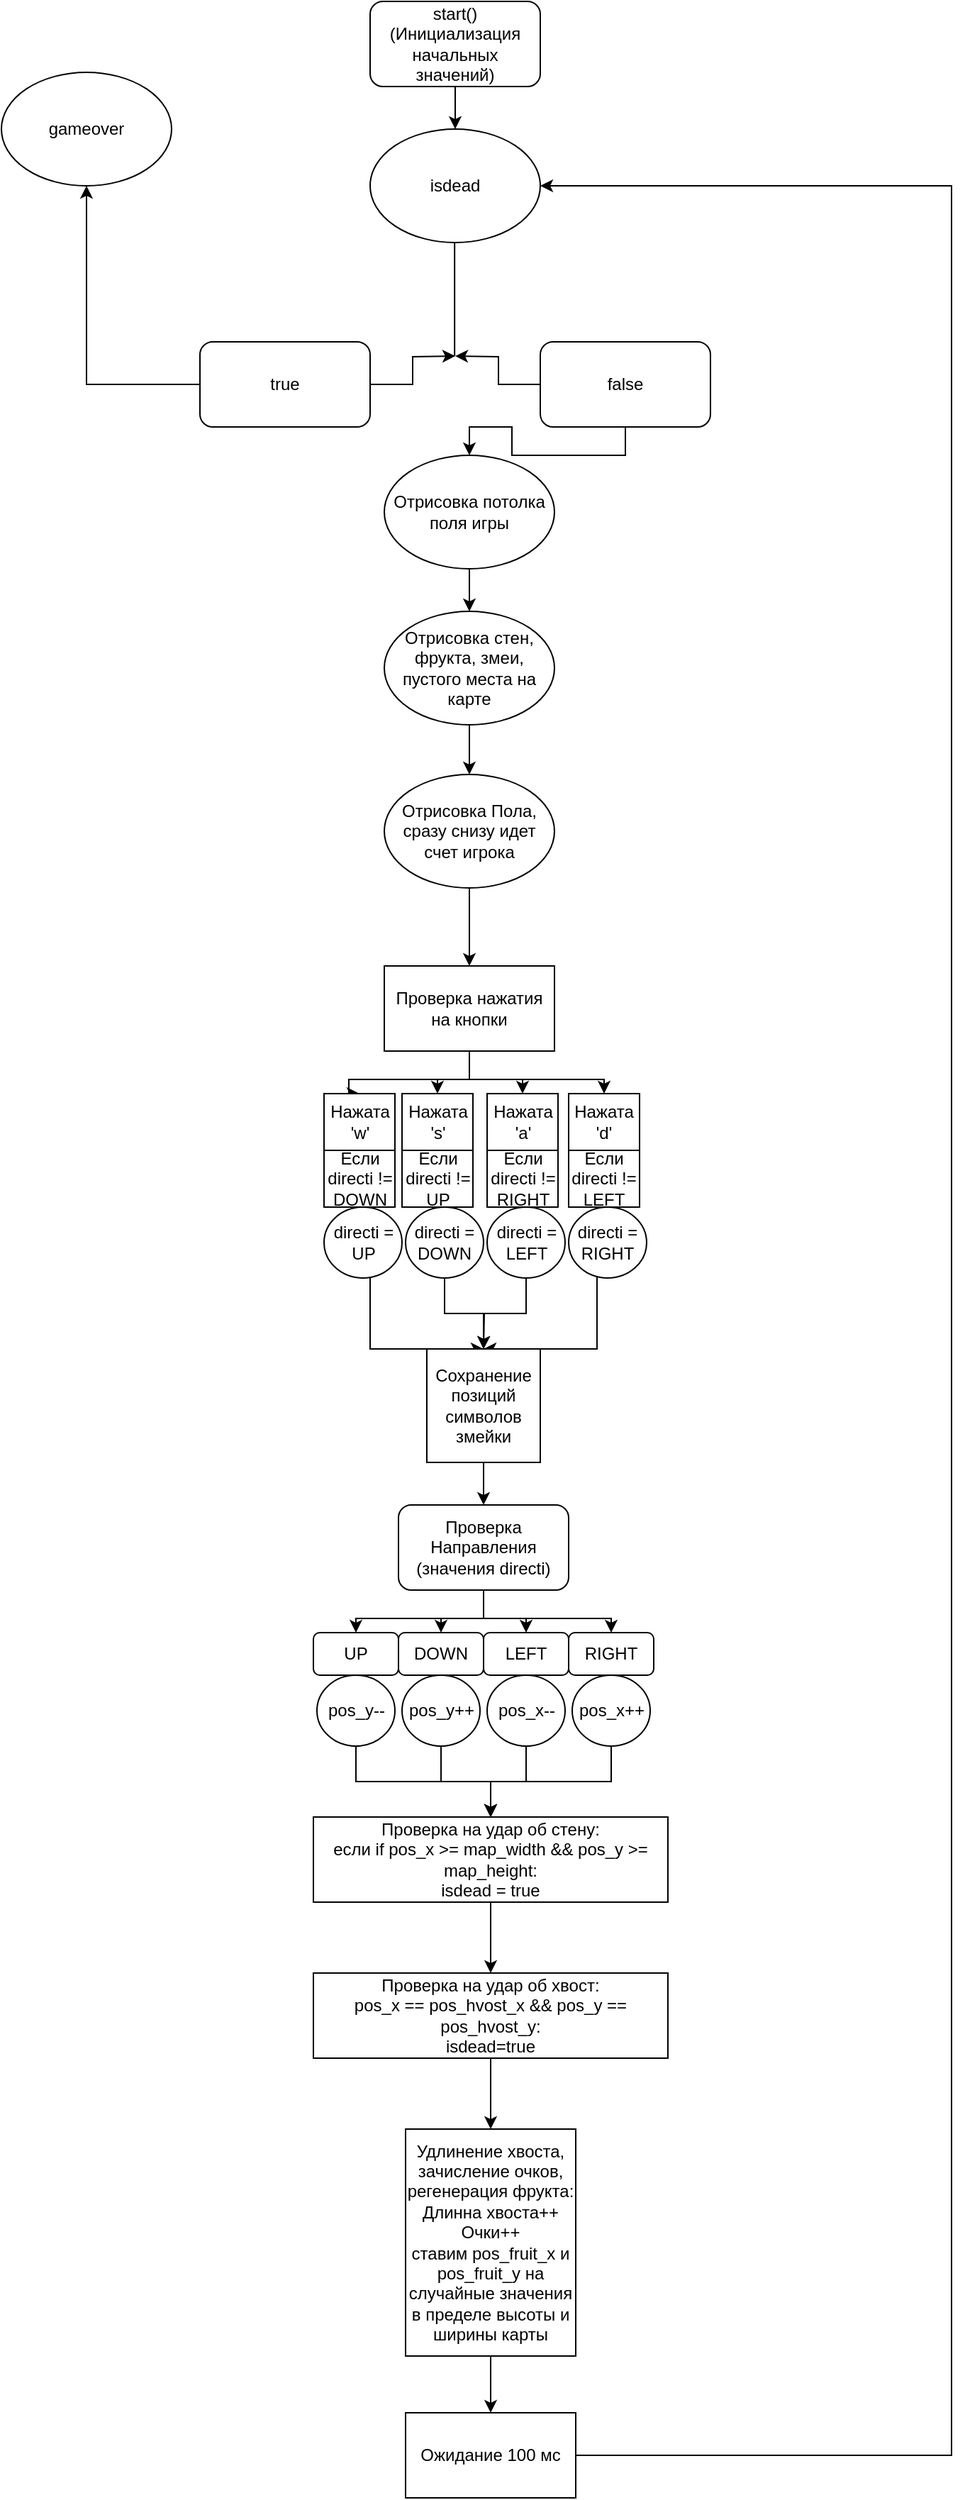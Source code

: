 <mxfile version="21.6.1" type="device">
  <diagram name="Страница 1" id="sF2ZgQs1stue9tPpfbxQ">
    <mxGraphModel dx="1366" dy="758" grid="1" gridSize="10" guides="1" tooltips="1" connect="1" arrows="1" fold="1" page="1" pageScale="1" pageWidth="827" pageHeight="1169" math="0" shadow="0">
      <root>
        <mxCell id="0" />
        <mxCell id="1" parent="0" />
        <mxCell id="O4ZKfwxDW_srMLXPxeQh-4" value="" style="edgeStyle=orthogonalEdgeStyle;rounded=0;orthogonalLoop=1;jettySize=auto;html=1;" parent="1" source="O4ZKfwxDW_srMLXPxeQh-1" edge="1">
          <mxGeometry relative="1" as="geometry">
            <mxPoint x="380" y="90" as="targetPoint" />
          </mxGeometry>
        </mxCell>
        <mxCell id="O4ZKfwxDW_srMLXPxeQh-1" value="start() (Инициализация начальных значений)" style="rounded=1;whiteSpace=wrap;html=1;" parent="1" vertex="1">
          <mxGeometry x="320" width="120" height="60" as="geometry" />
        </mxCell>
        <mxCell id="O4ZKfwxDW_srMLXPxeQh-2" value="isdead" style="ellipse;whiteSpace=wrap;html=1;" parent="1" vertex="1">
          <mxGeometry x="320" y="90" width="120" height="80" as="geometry" />
        </mxCell>
        <mxCell id="FYzDPSyMdwEYgg0RtYAG-1" value="" style="endArrow=none;html=1;rounded=0;" edge="1" parent="1">
          <mxGeometry width="50" height="50" relative="1" as="geometry">
            <mxPoint x="379.58" y="250" as="sourcePoint" />
            <mxPoint x="379.58" y="170" as="targetPoint" />
            <Array as="points">
              <mxPoint x="379.58" y="220" />
            </Array>
          </mxGeometry>
        </mxCell>
        <mxCell id="FYzDPSyMdwEYgg0RtYAG-4" style="edgeStyle=orthogonalEdgeStyle;rounded=0;orthogonalLoop=1;jettySize=auto;html=1;exitX=0;exitY=0.5;exitDx=0;exitDy=0;" edge="1" parent="1" source="FYzDPSyMdwEYgg0RtYAG-2">
          <mxGeometry relative="1" as="geometry">
            <mxPoint x="380" y="250" as="targetPoint" />
          </mxGeometry>
        </mxCell>
        <mxCell id="FYzDPSyMdwEYgg0RtYAG-33" style="edgeStyle=orthogonalEdgeStyle;rounded=0;orthogonalLoop=1;jettySize=auto;html=1;entryX=0.5;entryY=0;entryDx=0;entryDy=0;" edge="1" parent="1" source="FYzDPSyMdwEYgg0RtYAG-2" target="FYzDPSyMdwEYgg0RtYAG-32">
          <mxGeometry relative="1" as="geometry" />
        </mxCell>
        <mxCell id="FYzDPSyMdwEYgg0RtYAG-2" value="false" style="rounded=1;whiteSpace=wrap;html=1;" vertex="1" parent="1">
          <mxGeometry x="440" y="240" width="120" height="60" as="geometry" />
        </mxCell>
        <mxCell id="FYzDPSyMdwEYgg0RtYAG-5" style="edgeStyle=orthogonalEdgeStyle;rounded=0;orthogonalLoop=1;jettySize=auto;html=1;" edge="1" parent="1" source="FYzDPSyMdwEYgg0RtYAG-3">
          <mxGeometry relative="1" as="geometry">
            <mxPoint x="380" y="250" as="targetPoint" />
          </mxGeometry>
        </mxCell>
        <mxCell id="FYzDPSyMdwEYgg0RtYAG-7" style="edgeStyle=orthogonalEdgeStyle;rounded=0;orthogonalLoop=1;jettySize=auto;html=1;" edge="1" parent="1" source="FYzDPSyMdwEYgg0RtYAG-3" target="FYzDPSyMdwEYgg0RtYAG-6">
          <mxGeometry relative="1" as="geometry" />
        </mxCell>
        <mxCell id="FYzDPSyMdwEYgg0RtYAG-3" value="true" style="rounded=1;whiteSpace=wrap;html=1;" vertex="1" parent="1">
          <mxGeometry x="200" y="240" width="120" height="60" as="geometry" />
        </mxCell>
        <mxCell id="FYzDPSyMdwEYgg0RtYAG-6" value="gameover" style="ellipse;whiteSpace=wrap;html=1;" vertex="1" parent="1">
          <mxGeometry x="60" y="50" width="120" height="80" as="geometry" />
        </mxCell>
        <mxCell id="FYzDPSyMdwEYgg0RtYAG-17" style="edgeStyle=orthogonalEdgeStyle;rounded=0;orthogonalLoop=1;jettySize=auto;html=1;entryX=0.5;entryY=0;entryDx=0;entryDy=0;" edge="1" parent="1" source="FYzDPSyMdwEYgg0RtYAG-11" target="FYzDPSyMdwEYgg0RtYAG-13">
          <mxGeometry relative="1" as="geometry">
            <Array as="points">
              <mxPoint x="400" y="1140" />
              <mxPoint x="310" y="1140" />
            </Array>
          </mxGeometry>
        </mxCell>
        <mxCell id="FYzDPSyMdwEYgg0RtYAG-18" style="edgeStyle=orthogonalEdgeStyle;rounded=0;orthogonalLoop=1;jettySize=auto;html=1;entryX=0.5;entryY=0;entryDx=0;entryDy=0;" edge="1" parent="1" source="FYzDPSyMdwEYgg0RtYAG-11" target="FYzDPSyMdwEYgg0RtYAG-14">
          <mxGeometry relative="1" as="geometry" />
        </mxCell>
        <mxCell id="FYzDPSyMdwEYgg0RtYAG-19" style="edgeStyle=orthogonalEdgeStyle;rounded=0;orthogonalLoop=1;jettySize=auto;html=1;entryX=0.5;entryY=0;entryDx=0;entryDy=0;" edge="1" parent="1" source="FYzDPSyMdwEYgg0RtYAG-11" target="FYzDPSyMdwEYgg0RtYAG-15">
          <mxGeometry relative="1" as="geometry" />
        </mxCell>
        <mxCell id="FYzDPSyMdwEYgg0RtYAG-20" style="edgeStyle=orthogonalEdgeStyle;rounded=0;orthogonalLoop=1;jettySize=auto;html=1;entryX=0.5;entryY=0;entryDx=0;entryDy=0;" edge="1" parent="1" source="FYzDPSyMdwEYgg0RtYAG-11" target="FYzDPSyMdwEYgg0RtYAG-16">
          <mxGeometry relative="1" as="geometry">
            <Array as="points">
              <mxPoint x="400" y="1140" />
              <mxPoint x="490" y="1140" />
            </Array>
          </mxGeometry>
        </mxCell>
        <mxCell id="FYzDPSyMdwEYgg0RtYAG-11" value="Проверка Направления (значения directi)" style="rounded=1;whiteSpace=wrap;html=1;" vertex="1" parent="1">
          <mxGeometry x="340" y="1060" width="120" height="60" as="geometry" />
        </mxCell>
        <mxCell id="FYzDPSyMdwEYgg0RtYAG-13" value="UP" style="rounded=1;whiteSpace=wrap;html=1;" vertex="1" parent="1">
          <mxGeometry x="280" y="1150" width="60" height="30" as="geometry" />
        </mxCell>
        <mxCell id="FYzDPSyMdwEYgg0RtYAG-14" value="DOWN" style="rounded=1;whiteSpace=wrap;html=1;" vertex="1" parent="1">
          <mxGeometry x="340" y="1150" width="60" height="30" as="geometry" />
        </mxCell>
        <mxCell id="FYzDPSyMdwEYgg0RtYAG-15" value="LEFT" style="rounded=1;whiteSpace=wrap;html=1;" vertex="1" parent="1">
          <mxGeometry x="400" y="1150" width="60" height="30" as="geometry" />
        </mxCell>
        <mxCell id="FYzDPSyMdwEYgg0RtYAG-16" value="RIGHT" style="rounded=1;whiteSpace=wrap;html=1;" vertex="1" parent="1">
          <mxGeometry x="460" y="1150" width="60" height="30" as="geometry" />
        </mxCell>
        <mxCell id="FYzDPSyMdwEYgg0RtYAG-74" style="edgeStyle=orthogonalEdgeStyle;rounded=0;orthogonalLoop=1;jettySize=auto;html=1;entryX=0.5;entryY=0;entryDx=0;entryDy=0;" edge="1" parent="1" source="FYzDPSyMdwEYgg0RtYAG-21" target="FYzDPSyMdwEYgg0RtYAG-70">
          <mxGeometry relative="1" as="geometry" />
        </mxCell>
        <mxCell id="FYzDPSyMdwEYgg0RtYAG-21" value="pos_x++" style="ellipse;whiteSpace=wrap;html=1;" vertex="1" parent="1">
          <mxGeometry x="462.5" y="1180" width="55" height="50" as="geometry" />
        </mxCell>
        <mxCell id="FYzDPSyMdwEYgg0RtYAG-22" value="" style="ellipse;whiteSpace=wrap;html=1;" vertex="1" parent="1">
          <mxGeometry x="415" y="1200" width="30" height="30" as="geometry" />
        </mxCell>
        <mxCell id="FYzDPSyMdwEYgg0RtYAG-23" value="" style="ellipse;whiteSpace=wrap;html=1;" vertex="1" parent="1">
          <mxGeometry x="355" y="1200" width="30" height="30" as="geometry" />
        </mxCell>
        <mxCell id="FYzDPSyMdwEYgg0RtYAG-24" value="" style="ellipse;whiteSpace=wrap;html=1;" vertex="1" parent="1">
          <mxGeometry x="295" y="1200" width="30" height="30" as="geometry" />
        </mxCell>
        <mxCell id="FYzDPSyMdwEYgg0RtYAG-73" style="edgeStyle=orthogonalEdgeStyle;rounded=0;orthogonalLoop=1;jettySize=auto;html=1;entryX=0.5;entryY=0;entryDx=0;entryDy=0;" edge="1" parent="1" source="FYzDPSyMdwEYgg0RtYAG-25" target="FYzDPSyMdwEYgg0RtYAG-70">
          <mxGeometry relative="1" as="geometry" />
        </mxCell>
        <mxCell id="FYzDPSyMdwEYgg0RtYAG-25" value="pos_x--" style="ellipse;whiteSpace=wrap;html=1;" vertex="1" parent="1">
          <mxGeometry x="402.5" y="1180" width="55" height="50" as="geometry" />
        </mxCell>
        <mxCell id="FYzDPSyMdwEYgg0RtYAG-72" style="edgeStyle=orthogonalEdgeStyle;rounded=0;orthogonalLoop=1;jettySize=auto;html=1;entryX=0.5;entryY=0;entryDx=0;entryDy=0;" edge="1" parent="1" source="FYzDPSyMdwEYgg0RtYAG-26" target="FYzDPSyMdwEYgg0RtYAG-70">
          <mxGeometry relative="1" as="geometry" />
        </mxCell>
        <mxCell id="FYzDPSyMdwEYgg0RtYAG-26" value="pos_y++" style="ellipse;whiteSpace=wrap;html=1;" vertex="1" parent="1">
          <mxGeometry x="342.5" y="1180" width="55" height="50" as="geometry" />
        </mxCell>
        <mxCell id="FYzDPSyMdwEYgg0RtYAG-71" style="edgeStyle=orthogonalEdgeStyle;rounded=0;orthogonalLoop=1;jettySize=auto;html=1;entryX=0.5;entryY=0;entryDx=0;entryDy=0;" edge="1" parent="1" source="FYzDPSyMdwEYgg0RtYAG-27" target="FYzDPSyMdwEYgg0RtYAG-70">
          <mxGeometry relative="1" as="geometry" />
        </mxCell>
        <mxCell id="FYzDPSyMdwEYgg0RtYAG-27" value="pos_y--" style="ellipse;whiteSpace=wrap;html=1;" vertex="1" parent="1">
          <mxGeometry x="282.5" y="1180" width="55" height="50" as="geometry" />
        </mxCell>
        <mxCell id="FYzDPSyMdwEYgg0RtYAG-35" style="edgeStyle=orthogonalEdgeStyle;rounded=0;orthogonalLoop=1;jettySize=auto;html=1;entryX=0.5;entryY=0;entryDx=0;entryDy=0;" edge="1" parent="1" source="FYzDPSyMdwEYgg0RtYAG-32" target="FYzDPSyMdwEYgg0RtYAG-34">
          <mxGeometry relative="1" as="geometry" />
        </mxCell>
        <mxCell id="FYzDPSyMdwEYgg0RtYAG-32" value="Отрисовка потолка поля игры" style="ellipse;whiteSpace=wrap;html=1;" vertex="1" parent="1">
          <mxGeometry x="330" y="320" width="120" height="80" as="geometry" />
        </mxCell>
        <mxCell id="FYzDPSyMdwEYgg0RtYAG-38" style="edgeStyle=orthogonalEdgeStyle;rounded=0;orthogonalLoop=1;jettySize=auto;html=1;entryX=0.5;entryY=0;entryDx=0;entryDy=0;" edge="1" parent="1" source="FYzDPSyMdwEYgg0RtYAG-34" target="FYzDPSyMdwEYgg0RtYAG-37">
          <mxGeometry relative="1" as="geometry" />
        </mxCell>
        <mxCell id="FYzDPSyMdwEYgg0RtYAG-34" value="Отрисовка стен, фрукта, змеи, пустого места на карте" style="ellipse;whiteSpace=wrap;html=1;" vertex="1" parent="1">
          <mxGeometry x="330" y="430" width="120" height="80" as="geometry" />
        </mxCell>
        <mxCell id="FYzDPSyMdwEYgg0RtYAG-42" style="edgeStyle=orthogonalEdgeStyle;rounded=0;orthogonalLoop=1;jettySize=auto;html=1;entryX=0.5;entryY=0;entryDx=0;entryDy=0;" edge="1" parent="1" source="FYzDPSyMdwEYgg0RtYAG-37" target="FYzDPSyMdwEYgg0RtYAG-41">
          <mxGeometry relative="1" as="geometry" />
        </mxCell>
        <mxCell id="FYzDPSyMdwEYgg0RtYAG-37" value="Отрисовка Пола, сразу снизу идет счет игрока" style="ellipse;whiteSpace=wrap;html=1;" vertex="1" parent="1">
          <mxGeometry x="330" y="545" width="120" height="80" as="geometry" />
        </mxCell>
        <mxCell id="FYzDPSyMdwEYgg0RtYAG-48" style="edgeStyle=orthogonalEdgeStyle;rounded=0;orthogonalLoop=1;jettySize=auto;html=1;entryX=0.5;entryY=0;entryDx=0;entryDy=0;" edge="1" parent="1" source="FYzDPSyMdwEYgg0RtYAG-41" target="FYzDPSyMdwEYgg0RtYAG-44">
          <mxGeometry relative="1" as="geometry">
            <Array as="points">
              <mxPoint x="390" y="760" />
              <mxPoint x="305" y="760" />
            </Array>
          </mxGeometry>
        </mxCell>
        <mxCell id="FYzDPSyMdwEYgg0RtYAG-49" style="edgeStyle=orthogonalEdgeStyle;rounded=0;orthogonalLoop=1;jettySize=auto;html=1;entryX=0.5;entryY=0;entryDx=0;entryDy=0;" edge="1" parent="1" source="FYzDPSyMdwEYgg0RtYAG-41" target="FYzDPSyMdwEYgg0RtYAG-45">
          <mxGeometry relative="1" as="geometry" />
        </mxCell>
        <mxCell id="FYzDPSyMdwEYgg0RtYAG-50" style="edgeStyle=orthogonalEdgeStyle;rounded=0;orthogonalLoop=1;jettySize=auto;html=1;entryX=0.5;entryY=0;entryDx=0;entryDy=0;" edge="1" parent="1" source="FYzDPSyMdwEYgg0RtYAG-41" target="FYzDPSyMdwEYgg0RtYAG-46">
          <mxGeometry relative="1" as="geometry" />
        </mxCell>
        <mxCell id="FYzDPSyMdwEYgg0RtYAG-51" style="edgeStyle=orthogonalEdgeStyle;rounded=0;orthogonalLoop=1;jettySize=auto;html=1;entryX=0.5;entryY=0;entryDx=0;entryDy=0;exitX=0.5;exitY=1;exitDx=0;exitDy=0;" edge="1" parent="1" source="FYzDPSyMdwEYgg0RtYAG-41" target="FYzDPSyMdwEYgg0RtYAG-47">
          <mxGeometry relative="1" as="geometry">
            <Array as="points">
              <mxPoint x="390" y="760" />
              <mxPoint x="485" y="760" />
            </Array>
          </mxGeometry>
        </mxCell>
        <mxCell id="FYzDPSyMdwEYgg0RtYAG-41" value="Проверка нажатия на кнопки" style="rounded=0;whiteSpace=wrap;html=1;" vertex="1" parent="1">
          <mxGeometry x="330" y="680" width="120" height="60" as="geometry" />
        </mxCell>
        <mxCell id="FYzDPSyMdwEYgg0RtYAG-44" value="Нажата &#39;w&#39;" style="rounded=0;whiteSpace=wrap;html=1;" vertex="1" parent="1">
          <mxGeometry x="287.5" y="770" width="50" height="40" as="geometry" />
        </mxCell>
        <mxCell id="FYzDPSyMdwEYgg0RtYAG-45" value="Нажата &#39;s&#39;" style="rounded=0;whiteSpace=wrap;html=1;" vertex="1" parent="1">
          <mxGeometry x="342.5" y="770" width="50" height="40" as="geometry" />
        </mxCell>
        <mxCell id="FYzDPSyMdwEYgg0RtYAG-46" value="Нажата &#39;a&#39;" style="rounded=0;whiteSpace=wrap;html=1;" vertex="1" parent="1">
          <mxGeometry x="402.5" y="770" width="50" height="40" as="geometry" />
        </mxCell>
        <mxCell id="FYzDPSyMdwEYgg0RtYAG-47" value="Нажата &#39;d&#39;" style="rounded=0;whiteSpace=wrap;html=1;" vertex="1" parent="1">
          <mxGeometry x="460" y="770" width="50" height="40" as="geometry" />
        </mxCell>
        <mxCell id="FYzDPSyMdwEYgg0RtYAG-64" style="edgeStyle=orthogonalEdgeStyle;rounded=0;orthogonalLoop=1;jettySize=auto;html=1;entryX=0.5;entryY=0;entryDx=0;entryDy=0;" edge="1" parent="1" source="FYzDPSyMdwEYgg0RtYAG-53" target="FYzDPSyMdwEYgg0RtYAG-63">
          <mxGeometry relative="1" as="geometry">
            <Array as="points">
              <mxPoint x="320" y="950" />
            </Array>
          </mxGeometry>
        </mxCell>
        <mxCell id="FYzDPSyMdwEYgg0RtYAG-53" value="directi = UP" style="ellipse;whiteSpace=wrap;html=1;" vertex="1" parent="1">
          <mxGeometry x="287.5" y="850" width="55" height="50" as="geometry" />
        </mxCell>
        <mxCell id="FYzDPSyMdwEYgg0RtYAG-65" style="edgeStyle=orthogonalEdgeStyle;rounded=0;orthogonalLoop=1;jettySize=auto;html=1;" edge="1" parent="1" source="FYzDPSyMdwEYgg0RtYAG-54">
          <mxGeometry relative="1" as="geometry">
            <mxPoint x="400" y="950" as="targetPoint" />
          </mxGeometry>
        </mxCell>
        <mxCell id="FYzDPSyMdwEYgg0RtYAG-54" value="directi = DOWN" style="ellipse;whiteSpace=wrap;html=1;" vertex="1" parent="1">
          <mxGeometry x="345" y="850" width="55" height="50" as="geometry" />
        </mxCell>
        <mxCell id="FYzDPSyMdwEYgg0RtYAG-66" style="edgeStyle=orthogonalEdgeStyle;rounded=0;orthogonalLoop=1;jettySize=auto;html=1;" edge="1" parent="1" source="FYzDPSyMdwEYgg0RtYAG-55">
          <mxGeometry relative="1" as="geometry">
            <mxPoint x="400" y="950" as="targetPoint" />
            <Array as="points">
              <mxPoint x="430" y="925" />
              <mxPoint x="400" y="925" />
            </Array>
          </mxGeometry>
        </mxCell>
        <mxCell id="FYzDPSyMdwEYgg0RtYAG-55" value="directi = LEFT" style="ellipse;whiteSpace=wrap;html=1;" vertex="1" parent="1">
          <mxGeometry x="402.5" y="850" width="55" height="50" as="geometry" />
        </mxCell>
        <mxCell id="FYzDPSyMdwEYgg0RtYAG-67" style="edgeStyle=orthogonalEdgeStyle;rounded=0;orthogonalLoop=1;jettySize=auto;html=1;entryX=0.5;entryY=0;entryDx=0;entryDy=0;" edge="1" parent="1" source="FYzDPSyMdwEYgg0RtYAG-56" target="FYzDPSyMdwEYgg0RtYAG-63">
          <mxGeometry relative="1" as="geometry">
            <Array as="points">
              <mxPoint x="480" y="950" />
            </Array>
          </mxGeometry>
        </mxCell>
        <mxCell id="FYzDPSyMdwEYgg0RtYAG-56" value="directi = RIGHT" style="ellipse;whiteSpace=wrap;html=1;" vertex="1" parent="1">
          <mxGeometry x="460" y="850" width="55" height="50" as="geometry" />
        </mxCell>
        <mxCell id="FYzDPSyMdwEYgg0RtYAG-58" value="Если directi != DOWN" style="rounded=0;whiteSpace=wrap;html=1;" vertex="1" parent="1">
          <mxGeometry x="287.5" y="810" width="50" height="40" as="geometry" />
        </mxCell>
        <mxCell id="FYzDPSyMdwEYgg0RtYAG-60" value="Если directi != UP" style="rounded=0;whiteSpace=wrap;html=1;" vertex="1" parent="1">
          <mxGeometry x="342.5" y="810" width="50" height="40" as="geometry" />
        </mxCell>
        <mxCell id="FYzDPSyMdwEYgg0RtYAG-61" value="Если directi != RIGHT" style="rounded=0;whiteSpace=wrap;html=1;" vertex="1" parent="1">
          <mxGeometry x="402.5" y="810" width="50" height="40" as="geometry" />
        </mxCell>
        <mxCell id="FYzDPSyMdwEYgg0RtYAG-62" value="Если directi != LEFT" style="rounded=0;whiteSpace=wrap;html=1;" vertex="1" parent="1">
          <mxGeometry x="460" y="810" width="50" height="40" as="geometry" />
        </mxCell>
        <mxCell id="FYzDPSyMdwEYgg0RtYAG-68" style="edgeStyle=orthogonalEdgeStyle;rounded=0;orthogonalLoop=1;jettySize=auto;html=1;entryX=0.5;entryY=0;entryDx=0;entryDy=0;" edge="1" parent="1" source="FYzDPSyMdwEYgg0RtYAG-63" target="FYzDPSyMdwEYgg0RtYAG-11">
          <mxGeometry relative="1" as="geometry" />
        </mxCell>
        <mxCell id="FYzDPSyMdwEYgg0RtYAG-63" value="Сохранение позиций символов змейки" style="whiteSpace=wrap;html=1;aspect=fixed;" vertex="1" parent="1">
          <mxGeometry x="360" y="950" width="80" height="80" as="geometry" />
        </mxCell>
        <mxCell id="FYzDPSyMdwEYgg0RtYAG-76" style="edgeStyle=orthogonalEdgeStyle;rounded=0;orthogonalLoop=1;jettySize=auto;html=1;entryX=0.5;entryY=0;entryDx=0;entryDy=0;" edge="1" parent="1" source="FYzDPSyMdwEYgg0RtYAG-70" target="FYzDPSyMdwEYgg0RtYAG-75">
          <mxGeometry relative="1" as="geometry" />
        </mxCell>
        <mxCell id="FYzDPSyMdwEYgg0RtYAG-70" value="Проверка на удар об стену:&lt;br&gt;если if pos_x &amp;gt;= map_width &amp;amp;&amp;amp; pos_y &amp;gt;= map_height:&lt;br&gt;isdead = true" style="rounded=0;whiteSpace=wrap;html=1;" vertex="1" parent="1">
          <mxGeometry x="280" y="1280" width="250" height="60" as="geometry" />
        </mxCell>
        <mxCell id="FYzDPSyMdwEYgg0RtYAG-78" style="edgeStyle=orthogonalEdgeStyle;rounded=0;orthogonalLoop=1;jettySize=auto;html=1;entryX=0.5;entryY=0;entryDx=0;entryDy=0;" edge="1" parent="1" source="FYzDPSyMdwEYgg0RtYAG-75" target="FYzDPSyMdwEYgg0RtYAG-77">
          <mxGeometry relative="1" as="geometry" />
        </mxCell>
        <mxCell id="FYzDPSyMdwEYgg0RtYAG-75" value="Проверка на удар об хвост:&lt;br&gt;pos_x == pos_hvost_x &amp;amp;&amp;amp; pos_y == pos_hvost_y:&lt;br style=&quot;border-color: var(--border-color);&quot;&gt;isdead=true" style="rounded=0;whiteSpace=wrap;html=1;" vertex="1" parent="1">
          <mxGeometry x="280" y="1390" width="250" height="60" as="geometry" />
        </mxCell>
        <mxCell id="FYzDPSyMdwEYgg0RtYAG-80" style="edgeStyle=orthogonalEdgeStyle;rounded=0;orthogonalLoop=1;jettySize=auto;html=1;entryX=0.5;entryY=0;entryDx=0;entryDy=0;" edge="1" parent="1" source="FYzDPSyMdwEYgg0RtYAG-77" target="FYzDPSyMdwEYgg0RtYAG-79">
          <mxGeometry relative="1" as="geometry" />
        </mxCell>
        <mxCell id="FYzDPSyMdwEYgg0RtYAG-77" value="Удлинение хвоста, зачисление очков, регенерация фрукта:&lt;br&gt;Длинна хвоста++&lt;br&gt;Очки++&lt;br&gt;ставим pos_fruit_x и pos_fruit_y на случайные значения в пределе высоты и ширины карты" style="rounded=0;whiteSpace=wrap;html=1;" vertex="1" parent="1">
          <mxGeometry x="345" y="1500" width="120" height="160" as="geometry" />
        </mxCell>
        <mxCell id="FYzDPSyMdwEYgg0RtYAG-81" style="edgeStyle=orthogonalEdgeStyle;rounded=0;orthogonalLoop=1;jettySize=auto;html=1;entryX=1;entryY=0.5;entryDx=0;entryDy=0;" edge="1" parent="1" source="FYzDPSyMdwEYgg0RtYAG-79" target="O4ZKfwxDW_srMLXPxeQh-2">
          <mxGeometry relative="1" as="geometry">
            <Array as="points">
              <mxPoint x="730" y="1730" />
              <mxPoint x="730" y="130" />
            </Array>
          </mxGeometry>
        </mxCell>
        <mxCell id="FYzDPSyMdwEYgg0RtYAG-79" value="Ожидание 100 мс" style="rounded=0;whiteSpace=wrap;html=1;" vertex="1" parent="1">
          <mxGeometry x="345" y="1700" width="120" height="60" as="geometry" />
        </mxCell>
      </root>
    </mxGraphModel>
  </diagram>
</mxfile>
